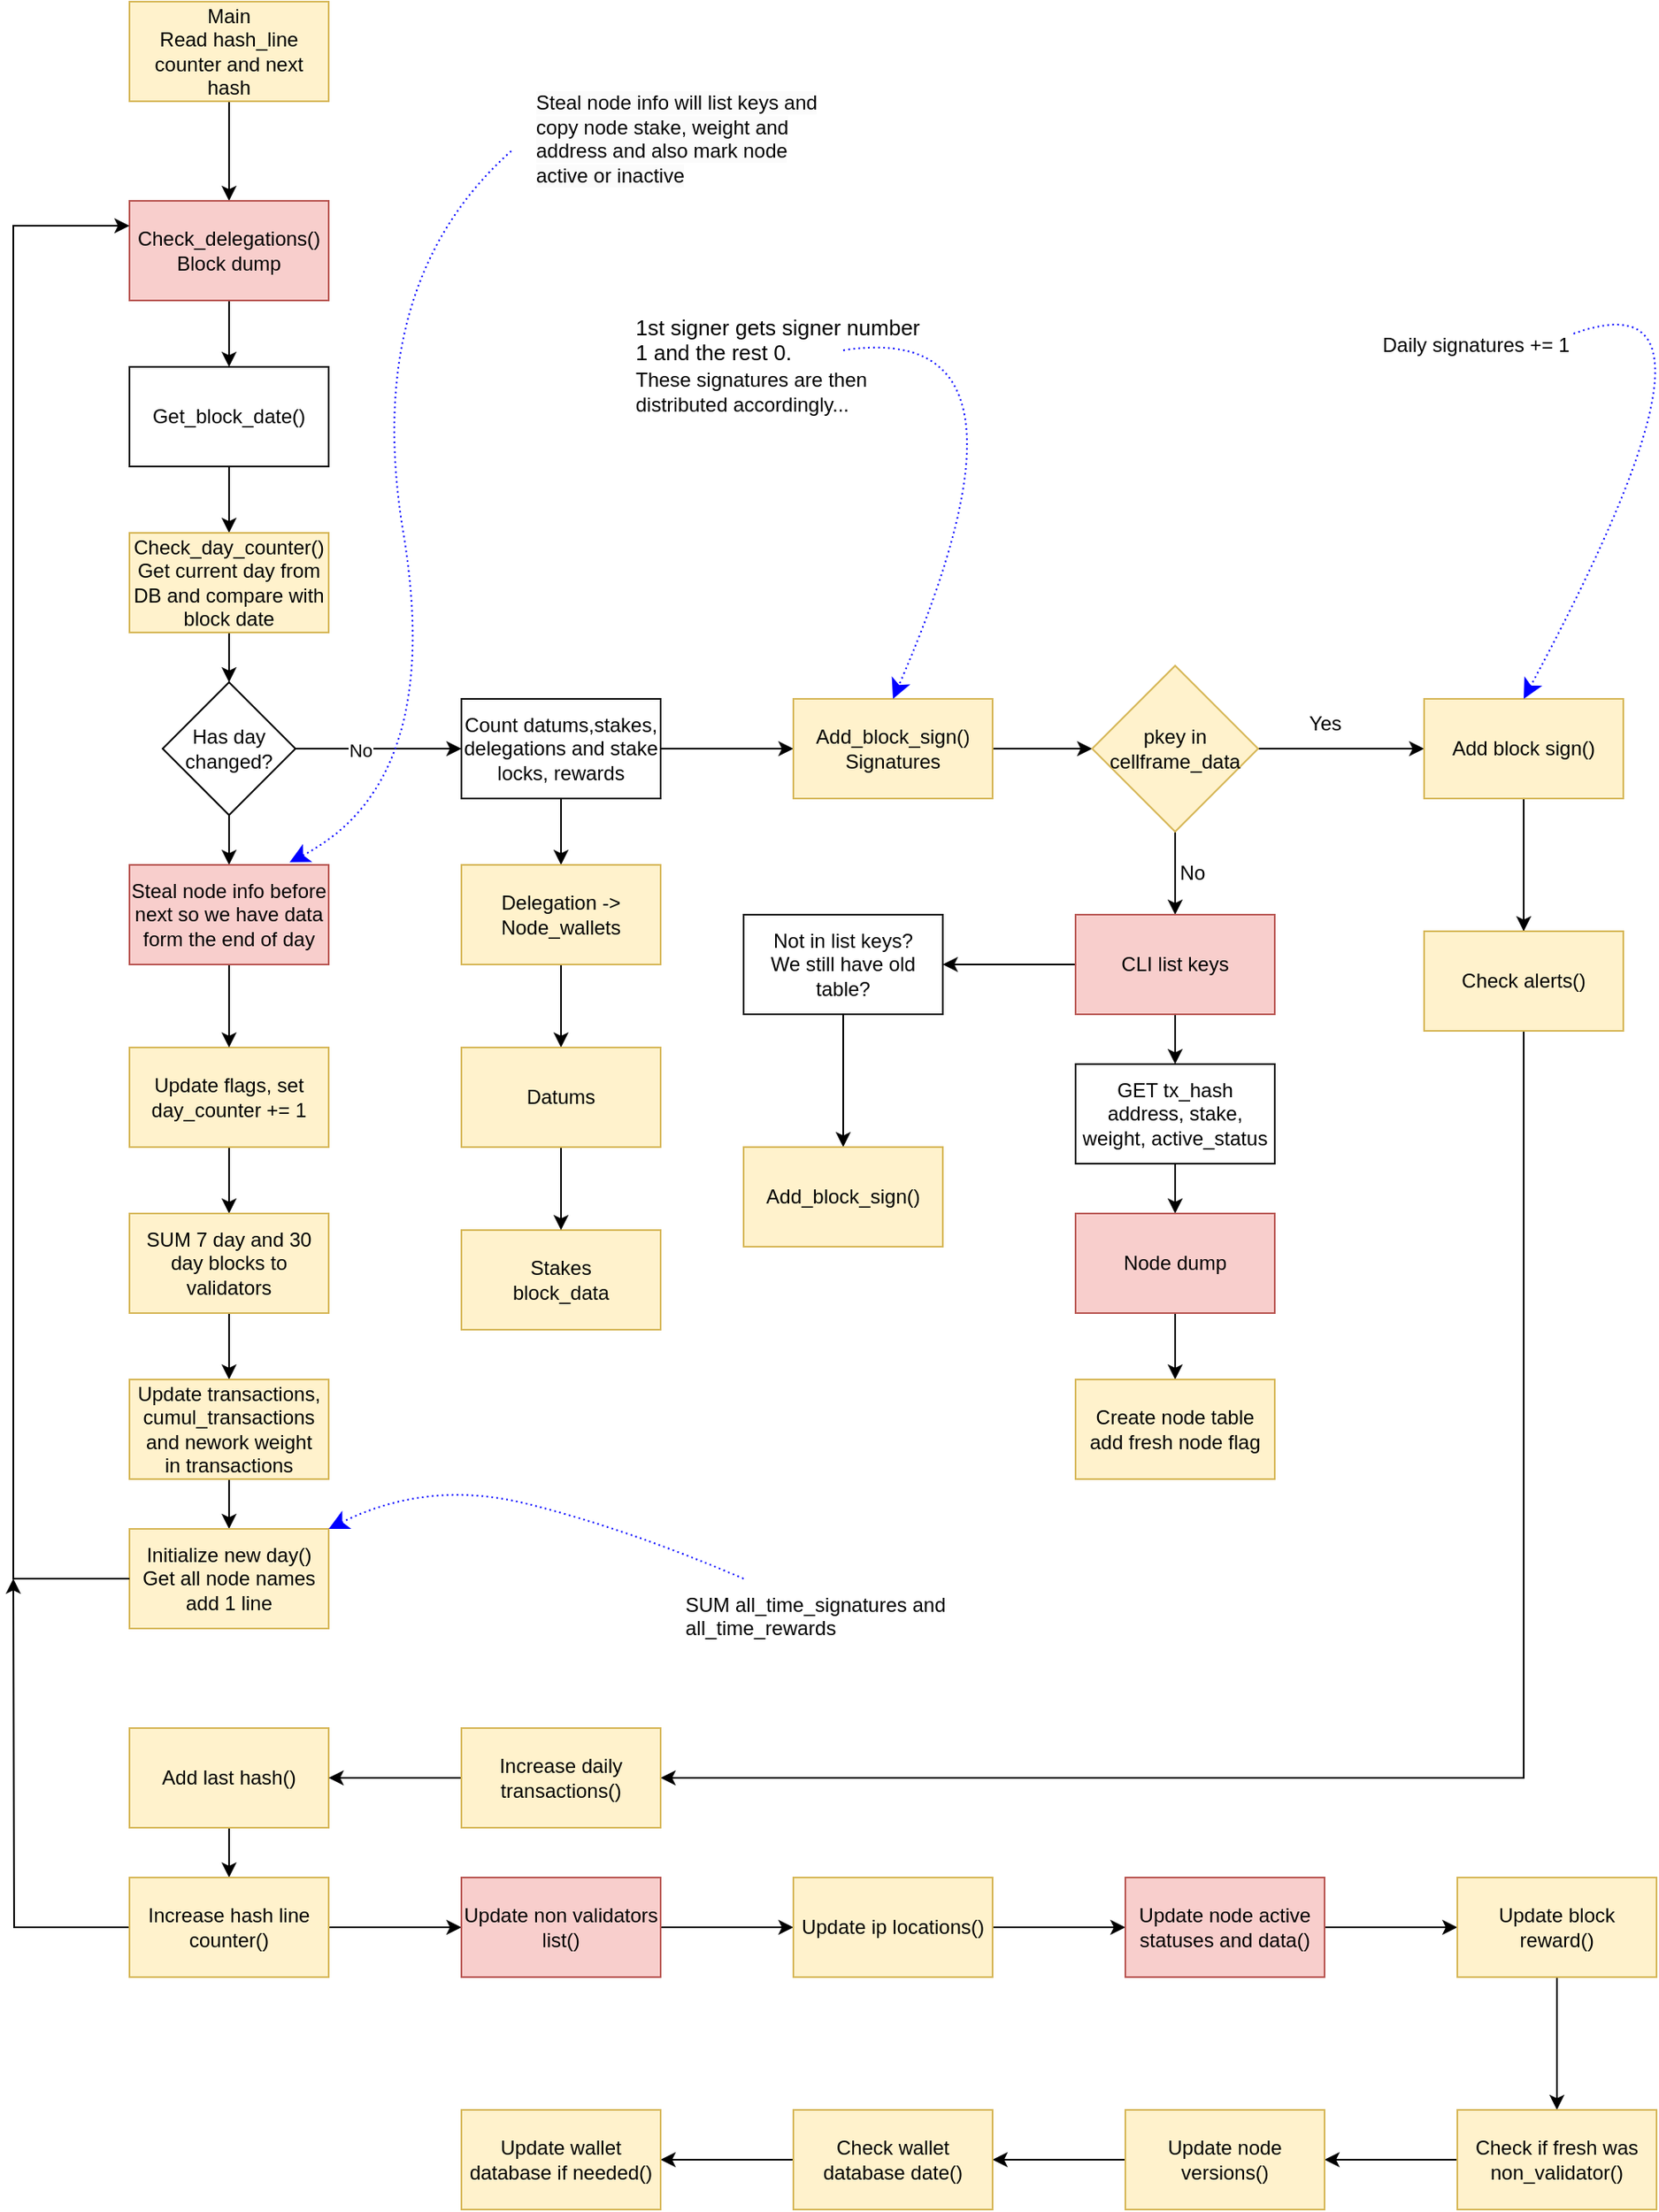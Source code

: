 <mxfile version="23.1.5" type="device">
  <diagram name="Page-1" id="nEMM6kYguk9zAG6f9f3N">
    <mxGraphModel dx="1042" dy="673" grid="1" gridSize="10" guides="1" tooltips="1" connect="1" arrows="1" fold="1" page="1" pageScale="1" pageWidth="1169" pageHeight="1654" math="0" shadow="0">
      <root>
        <mxCell id="0" />
        <mxCell id="1" parent="0" />
        <mxCell id="w4Lu_DOiICSq8x4ba23G-3" value="" style="edgeStyle=orthogonalEdgeStyle;rounded=0;orthogonalLoop=1;jettySize=auto;html=1;" parent="1" source="w4Lu_DOiICSq8x4ba23G-1" target="w4Lu_DOiICSq8x4ba23G-2" edge="1">
          <mxGeometry relative="1" as="geometry" />
        </mxCell>
        <mxCell id="w4Lu_DOiICSq8x4ba23G-1" value="Main&lt;br&gt;Read hash_line counter and next hash" style="rounded=0;whiteSpace=wrap;html=1;fillColor=#fff2cc;strokeColor=#d6b656;" parent="1" vertex="1">
          <mxGeometry x="130" y="50" width="120" height="60" as="geometry" />
        </mxCell>
        <mxCell id="vaK-UqUwYBDGM764JMia-19" value="" style="edgeStyle=orthogonalEdgeStyle;rounded=0;orthogonalLoop=1;jettySize=auto;html=1;endArrow=classic;endFill=1;" parent="1" source="w4Lu_DOiICSq8x4ba23G-2" target="vaK-UqUwYBDGM764JMia-18" edge="1">
          <mxGeometry relative="1" as="geometry" />
        </mxCell>
        <mxCell id="w4Lu_DOiICSq8x4ba23G-2" value="Check_delegations() Block dump" style="rounded=0;whiteSpace=wrap;html=1;fillColor=#f8cecc;strokeColor=#b85450;" parent="1" vertex="1">
          <mxGeometry x="130" y="170" width="120" height="60" as="geometry" />
        </mxCell>
        <mxCell id="vaK-UqUwYBDGM764JMia-26" value="" style="edgeStyle=orthogonalEdgeStyle;rounded=0;orthogonalLoop=1;jettySize=auto;html=1;" parent="1" source="vaK-UqUwYBDGM764JMia-5" target="vaK-UqUwYBDGM764JMia-25" edge="1">
          <mxGeometry relative="1" as="geometry" />
        </mxCell>
        <mxCell id="vaK-UqUwYBDGM764JMia-72" value="" style="edgeStyle=orthogonalEdgeStyle;rounded=0;orthogonalLoop=1;jettySize=auto;html=1;" parent="1" source="vaK-UqUwYBDGM764JMia-5" target="vaK-UqUwYBDGM764JMia-14" edge="1">
          <mxGeometry relative="1" as="geometry" />
        </mxCell>
        <mxCell id="vaK-UqUwYBDGM764JMia-5" value="Count datums,stakes, delegations and stake locks, rewards" style="rounded=0;whiteSpace=wrap;html=1;" parent="1" vertex="1">
          <mxGeometry x="330" y="470" width="120" height="60" as="geometry" />
        </mxCell>
        <mxCell id="vaK-UqUwYBDGM764JMia-30" value="" style="edgeStyle=orthogonalEdgeStyle;rounded=0;orthogonalLoop=1;jettySize=auto;html=1;" parent="1" source="vaK-UqUwYBDGM764JMia-14" target="vaK-UqUwYBDGM764JMia-29" edge="1">
          <mxGeometry relative="1" as="geometry" />
        </mxCell>
        <mxCell id="vaK-UqUwYBDGM764JMia-14" value="Add_block_sign()&lt;br&gt;Signatures" style="rounded=0;whiteSpace=wrap;html=1;fillColor=#fff2cc;strokeColor=#d6b656;" parent="1" vertex="1">
          <mxGeometry x="530" y="470" width="120" height="60" as="geometry" />
        </mxCell>
        <mxCell id="vaK-UqUwYBDGM764JMia-45" value="" style="edgeStyle=orthogonalEdgeStyle;rounded=0;orthogonalLoop=1;jettySize=auto;html=1;" parent="1" source="vaK-UqUwYBDGM764JMia-18" target="vaK-UqUwYBDGM764JMia-44" edge="1">
          <mxGeometry relative="1" as="geometry" />
        </mxCell>
        <mxCell id="vaK-UqUwYBDGM764JMia-18" value="Get_block_date()" style="rounded=0;whiteSpace=wrap;html=1;" parent="1" vertex="1">
          <mxGeometry x="130" y="270" width="120" height="60" as="geometry" />
        </mxCell>
        <mxCell id="vaK-UqUwYBDGM764JMia-70" value="" style="edgeStyle=orthogonalEdgeStyle;rounded=0;orthogonalLoop=1;jettySize=auto;html=1;" parent="1" source="vaK-UqUwYBDGM764JMia-25" target="vaK-UqUwYBDGM764JMia-28" edge="1">
          <mxGeometry relative="1" as="geometry" />
        </mxCell>
        <mxCell id="vaK-UqUwYBDGM764JMia-25" value="Delegation -&amp;gt; Node_wallets" style="whiteSpace=wrap;html=1;rounded=0;fillColor=#fff2cc;strokeColor=#d6b656;" parent="1" vertex="1">
          <mxGeometry x="330" y="570" width="120" height="60" as="geometry" />
        </mxCell>
        <mxCell id="vaK-UqUwYBDGM764JMia-27" value="Stakes&lt;br&gt;block_data" style="rounded=0;whiteSpace=wrap;html=1;fillColor=#fff2cc;strokeColor=#d6b656;" parent="1" vertex="1">
          <mxGeometry x="330" y="790" width="120" height="60" as="geometry" />
        </mxCell>
        <mxCell id="vaK-UqUwYBDGM764JMia-71" value="" style="edgeStyle=orthogonalEdgeStyle;rounded=0;orthogonalLoop=1;jettySize=auto;html=1;" parent="1" source="vaK-UqUwYBDGM764JMia-28" target="vaK-UqUwYBDGM764JMia-27" edge="1">
          <mxGeometry relative="1" as="geometry" />
        </mxCell>
        <UserObject label="Datums" tooltip="" id="vaK-UqUwYBDGM764JMia-28">
          <mxCell style="rounded=0;whiteSpace=wrap;html=1;fillColor=#fff2cc;strokeColor=#d6b656;" parent="1" vertex="1">
            <mxGeometry x="330" y="680" width="120" height="60" as="geometry" />
          </mxCell>
        </UserObject>
        <mxCell id="vaK-UqUwYBDGM764JMia-33" value="" style="edgeStyle=orthogonalEdgeStyle;rounded=0;orthogonalLoop=1;jettySize=auto;html=1;" parent="1" source="vaK-UqUwYBDGM764JMia-29" target="vaK-UqUwYBDGM764JMia-32" edge="1">
          <mxGeometry relative="1" as="geometry" />
        </mxCell>
        <mxCell id="vaK-UqUwYBDGM764JMia-36" value="" style="edgeStyle=orthogonalEdgeStyle;rounded=0;orthogonalLoop=1;jettySize=auto;html=1;" parent="1" source="vaK-UqUwYBDGM764JMia-29" target="vaK-UqUwYBDGM764JMia-35" edge="1">
          <mxGeometry relative="1" as="geometry" />
        </mxCell>
        <mxCell id="vaK-UqUwYBDGM764JMia-29" value="pkey in cellframe_data" style="rhombus;whiteSpace=wrap;html=1;rounded=0;fillColor=#fff2cc;strokeColor=#d6b656;" parent="1" vertex="1">
          <mxGeometry x="710" y="450" width="100" height="100" as="geometry" />
        </mxCell>
        <mxCell id="vaK-UqUwYBDGM764JMia-76" style="edgeStyle=orthogonalEdgeStyle;rounded=0;orthogonalLoop=1;jettySize=auto;html=1;entryX=1;entryY=0.5;entryDx=0;entryDy=0;" parent="1" source="vaK-UqUwYBDGM764JMia-32" target="eXyH-hDDAz1grfmfmLJK-12" edge="1">
          <mxGeometry relative="1" as="geometry">
            <Array as="points">
              <mxPoint x="970" y="1120" />
              <mxPoint x="470" y="1120" />
            </Array>
          </mxGeometry>
        </mxCell>
        <mxCell id="8WmXhRxBRQf2-hDD4rfy-7" value="" style="edgeStyle=orthogonalEdgeStyle;rounded=0;orthogonalLoop=1;jettySize=auto;html=1;" edge="1" parent="1" source="vaK-UqUwYBDGM764JMia-32" target="8WmXhRxBRQf2-hDD4rfy-6">
          <mxGeometry relative="1" as="geometry" />
        </mxCell>
        <mxCell id="vaK-UqUwYBDGM764JMia-32" value="Add block sign()" style="whiteSpace=wrap;html=1;rounded=0;fillColor=#fff2cc;strokeColor=#d6b656;" parent="1" vertex="1">
          <mxGeometry x="910" y="470" width="120" height="60" as="geometry" />
        </mxCell>
        <mxCell id="vaK-UqUwYBDGM764JMia-34" value="Yes" style="text;html=1;align=center;verticalAlign=middle;resizable=0;points=[];autosize=1;strokeColor=none;fillColor=none;" parent="1" vertex="1">
          <mxGeometry x="830" y="470" width="40" height="30" as="geometry" />
        </mxCell>
        <mxCell id="vaK-UqUwYBDGM764JMia-39" value="" style="edgeStyle=orthogonalEdgeStyle;rounded=0;orthogonalLoop=1;jettySize=auto;html=1;" parent="1" source="vaK-UqUwYBDGM764JMia-35" target="vaK-UqUwYBDGM764JMia-38" edge="1">
          <mxGeometry relative="1" as="geometry" />
        </mxCell>
        <mxCell id="8WmXhRxBRQf2-hDD4rfy-3" value="" style="edgeStyle=orthogonalEdgeStyle;rounded=0;orthogonalLoop=1;jettySize=auto;html=1;" edge="1" parent="1" source="vaK-UqUwYBDGM764JMia-35" target="8WmXhRxBRQf2-hDD4rfy-2">
          <mxGeometry relative="1" as="geometry" />
        </mxCell>
        <mxCell id="vaK-UqUwYBDGM764JMia-35" value="CLI list keys" style="whiteSpace=wrap;html=1;rounded=0;fillColor=#f8cecc;strokeColor=#b85450;" parent="1" vertex="1">
          <mxGeometry x="700" y="600" width="120" height="60" as="geometry" />
        </mxCell>
        <mxCell id="vaK-UqUwYBDGM764JMia-41" value="" style="edgeStyle=orthogonalEdgeStyle;rounded=0;orthogonalLoop=1;jettySize=auto;html=1;" parent="1" source="vaK-UqUwYBDGM764JMia-38" target="vaK-UqUwYBDGM764JMia-40" edge="1">
          <mxGeometry relative="1" as="geometry" />
        </mxCell>
        <mxCell id="vaK-UqUwYBDGM764JMia-38" value="GET tx_hash&lt;br&gt;address, stake, weight, active_status" style="whiteSpace=wrap;html=1;rounded=0;" parent="1" vertex="1">
          <mxGeometry x="700" y="690" width="120" height="60" as="geometry" />
        </mxCell>
        <mxCell id="vaK-UqUwYBDGM764JMia-43" value="" style="edgeStyle=orthogonalEdgeStyle;rounded=0;orthogonalLoop=1;jettySize=auto;html=1;" parent="1" source="vaK-UqUwYBDGM764JMia-40" target="vaK-UqUwYBDGM764JMia-42" edge="1">
          <mxGeometry relative="1" as="geometry" />
        </mxCell>
        <mxCell id="vaK-UqUwYBDGM764JMia-40" value="Node dump" style="whiteSpace=wrap;html=1;rounded=0;fillColor=#f8cecc;strokeColor=#b85450;" parent="1" vertex="1">
          <mxGeometry x="700" y="780" width="120" height="60" as="geometry" />
        </mxCell>
        <mxCell id="vaK-UqUwYBDGM764JMia-42" value="Create node table add fresh node flag" style="whiteSpace=wrap;html=1;rounded=0;fillColor=#fff2cc;strokeColor=#d6b656;" parent="1" vertex="1">
          <mxGeometry x="700" y="880" width="120" height="60" as="geometry" />
        </mxCell>
        <mxCell id="vaK-UqUwYBDGM764JMia-47" value="" style="edgeStyle=orthogonalEdgeStyle;rounded=0;orthogonalLoop=1;jettySize=auto;html=1;" parent="1" source="vaK-UqUwYBDGM764JMia-44" target="vaK-UqUwYBDGM764JMia-46" edge="1">
          <mxGeometry relative="1" as="geometry" />
        </mxCell>
        <mxCell id="vaK-UqUwYBDGM764JMia-44" value="Check_day_counter()&lt;br&gt;Get current day from DB and compare with block date" style="whiteSpace=wrap;html=1;rounded=0;fillColor=#fff2cc;strokeColor=#d6b656;" parent="1" vertex="1">
          <mxGeometry x="130" y="370" width="120" height="60" as="geometry" />
        </mxCell>
        <mxCell id="vaK-UqUwYBDGM764JMia-68" value="" style="edgeStyle=orthogonalEdgeStyle;rounded=0;orthogonalLoop=1;jettySize=auto;html=1;" parent="1" source="vaK-UqUwYBDGM764JMia-46" target="vaK-UqUwYBDGM764JMia-5" edge="1">
          <mxGeometry relative="1" as="geometry" />
        </mxCell>
        <mxCell id="vaK-UqUwYBDGM764JMia-69" value="No" style="edgeLabel;html=1;align=center;verticalAlign=middle;resizable=0;points=[];" parent="vaK-UqUwYBDGM764JMia-68" vertex="1" connectable="0">
          <mxGeometry x="-0.222" y="-1" relative="1" as="geometry">
            <mxPoint as="offset" />
          </mxGeometry>
        </mxCell>
        <mxCell id="eXyH-hDDAz1grfmfmLJK-4" value="" style="edgeStyle=orthogonalEdgeStyle;rounded=0;orthogonalLoop=1;jettySize=auto;html=1;" parent="1" source="vaK-UqUwYBDGM764JMia-46" target="eXyH-hDDAz1grfmfmLJK-1" edge="1">
          <mxGeometry relative="1" as="geometry" />
        </mxCell>
        <mxCell id="vaK-UqUwYBDGM764JMia-46" value="Has day changed?" style="rhombus;whiteSpace=wrap;html=1;rounded=0;" parent="1" vertex="1">
          <mxGeometry x="150" y="460" width="80" height="80" as="geometry" />
        </mxCell>
        <mxCell id="vaK-UqUwYBDGM764JMia-56" value="" style="edgeStyle=orthogonalEdgeStyle;rounded=0;orthogonalLoop=1;jettySize=auto;html=1;" parent="1" source="vaK-UqUwYBDGM764JMia-52" target="vaK-UqUwYBDGM764JMia-55" edge="1">
          <mxGeometry relative="1" as="geometry" />
        </mxCell>
        <mxCell id="vaK-UqUwYBDGM764JMia-52" value="Update flags, set day_counter += 1" style="whiteSpace=wrap;html=1;rounded=0;fillColor=#fff2cc;strokeColor=#d6b656;" parent="1" vertex="1">
          <mxGeometry x="130" y="680" width="120" height="60" as="geometry" />
        </mxCell>
        <mxCell id="vaK-UqUwYBDGM764JMia-60" value="" style="edgeStyle=orthogonalEdgeStyle;rounded=0;orthogonalLoop=1;jettySize=auto;html=1;" parent="1" source="vaK-UqUwYBDGM764JMia-55" target="vaK-UqUwYBDGM764JMia-59" edge="1">
          <mxGeometry relative="1" as="geometry" />
        </mxCell>
        <mxCell id="vaK-UqUwYBDGM764JMia-55" value="SUM 7 day and 30 day blocks to validators" style="whiteSpace=wrap;html=1;rounded=0;fillColor=#fff2cc;strokeColor=#d6b656;" parent="1" vertex="1">
          <mxGeometry x="130" y="780" width="120" height="60" as="geometry" />
        </mxCell>
        <mxCell id="vaK-UqUwYBDGM764JMia-62" value="" style="edgeStyle=orthogonalEdgeStyle;rounded=0;orthogonalLoop=1;jettySize=auto;html=1;" parent="1" source="vaK-UqUwYBDGM764JMia-59" target="vaK-UqUwYBDGM764JMia-61" edge="1">
          <mxGeometry relative="1" as="geometry" />
        </mxCell>
        <mxCell id="vaK-UqUwYBDGM764JMia-59" value="Update transactions, cumul_transactions and nework weight&lt;br&gt;in transactions" style="whiteSpace=wrap;html=1;fillColor=#fff2cc;strokeColor=#d6b656;rounded=0;" parent="1" vertex="1">
          <mxGeometry x="130" y="880" width="120" height="60" as="geometry" />
        </mxCell>
        <mxCell id="vaK-UqUwYBDGM764JMia-61" value="Initialize new day()&lt;br&gt;Get all node names&lt;br&gt;add 1 line" style="whiteSpace=wrap;html=1;fillColor=#fff2cc;strokeColor=#d6b656;rounded=0;" parent="1" vertex="1">
          <mxGeometry x="130" y="970" width="120" height="60" as="geometry" />
        </mxCell>
        <mxCell id="vaK-UqUwYBDGM764JMia-63" value="" style="endArrow=classic;html=1;rounded=0;exitX=0;exitY=0.5;exitDx=0;exitDy=0;entryX=0;entryY=0.25;entryDx=0;entryDy=0;" parent="1" source="vaK-UqUwYBDGM764JMia-61" target="w4Lu_DOiICSq8x4ba23G-2" edge="1">
          <mxGeometry width="50" height="50" relative="1" as="geometry">
            <mxPoint x="80" y="890" as="sourcePoint" />
            <mxPoint x="110" y="170" as="targetPoint" />
            <Array as="points">
              <mxPoint x="60" y="1000" />
              <mxPoint x="60" y="185" />
            </Array>
          </mxGeometry>
        </mxCell>
        <mxCell id="vaK-UqUwYBDGM764JMia-73" value="No" style="text;html=1;align=center;verticalAlign=middle;resizable=0;points=[];autosize=1;strokeColor=none;fillColor=none;" parent="1" vertex="1">
          <mxGeometry x="750" y="560" width="40" height="30" as="geometry" />
        </mxCell>
        <mxCell id="vaK-UqUwYBDGM764JMia-78" value="" style="edgeStyle=orthogonalEdgeStyle;rounded=0;orthogonalLoop=1;jettySize=auto;html=1;" parent="1" source="vaK-UqUwYBDGM764JMia-75" target="vaK-UqUwYBDGM764JMia-77" edge="1">
          <mxGeometry relative="1" as="geometry" />
        </mxCell>
        <mxCell id="vaK-UqUwYBDGM764JMia-75" value="Add last hash()" style="rounded=0;whiteSpace=wrap;html=1;fillColor=#fff2cc;strokeColor=#d6b656;" parent="1" vertex="1">
          <mxGeometry x="130" y="1090" width="120" height="60" as="geometry" />
        </mxCell>
        <mxCell id="vaK-UqUwYBDGM764JMia-80" value="" style="edgeStyle=orthogonalEdgeStyle;rounded=0;orthogonalLoop=1;jettySize=auto;html=1;" parent="1" source="vaK-UqUwYBDGM764JMia-77" target="vaK-UqUwYBDGM764JMia-79" edge="1">
          <mxGeometry relative="1" as="geometry" />
        </mxCell>
        <mxCell id="8WmXhRxBRQf2-hDD4rfy-1" style="edgeStyle=orthogonalEdgeStyle;rounded=0;orthogonalLoop=1;jettySize=auto;html=1;" edge="1" parent="1" source="vaK-UqUwYBDGM764JMia-77">
          <mxGeometry relative="1" as="geometry">
            <mxPoint x="60" y="1000" as="targetPoint" />
          </mxGeometry>
        </mxCell>
        <mxCell id="vaK-UqUwYBDGM764JMia-77" value="Increase hash line counter()" style="whiteSpace=wrap;html=1;fillColor=#fff2cc;strokeColor=#d6b656;rounded=0;" parent="1" vertex="1">
          <mxGeometry x="130" y="1180" width="120" height="60" as="geometry" />
        </mxCell>
        <mxCell id="vaK-UqUwYBDGM764JMia-82" value="" style="edgeStyle=orthogonalEdgeStyle;rounded=0;orthogonalLoop=1;jettySize=auto;html=1;" parent="1" source="vaK-UqUwYBDGM764JMia-79" target="vaK-UqUwYBDGM764JMia-81" edge="1">
          <mxGeometry relative="1" as="geometry" />
        </mxCell>
        <mxCell id="vaK-UqUwYBDGM764JMia-79" value="Update non validators list()" style="whiteSpace=wrap;html=1;fillColor=#f8cecc;strokeColor=#b85450;rounded=0;" parent="1" vertex="1">
          <mxGeometry x="330" y="1180" width="120" height="60" as="geometry" />
        </mxCell>
        <mxCell id="vaK-UqUwYBDGM764JMia-84" value="" style="edgeStyle=orthogonalEdgeStyle;rounded=0;orthogonalLoop=1;jettySize=auto;html=1;" parent="1" source="vaK-UqUwYBDGM764JMia-81" target="vaK-UqUwYBDGM764JMia-83" edge="1">
          <mxGeometry relative="1" as="geometry" />
        </mxCell>
        <mxCell id="vaK-UqUwYBDGM764JMia-81" value="Update ip locations()" style="whiteSpace=wrap;html=1;fillColor=#fff2cc;strokeColor=#d6b656;rounded=0;" parent="1" vertex="1">
          <mxGeometry x="530" y="1180" width="120" height="60" as="geometry" />
        </mxCell>
        <mxCell id="vaK-UqUwYBDGM764JMia-86" value="" style="edgeStyle=orthogonalEdgeStyle;rounded=0;orthogonalLoop=1;jettySize=auto;html=1;" parent="1" source="vaK-UqUwYBDGM764JMia-83" target="vaK-UqUwYBDGM764JMia-85" edge="1">
          <mxGeometry relative="1" as="geometry" />
        </mxCell>
        <mxCell id="vaK-UqUwYBDGM764JMia-83" value="Update node active statuses and data()" style="whiteSpace=wrap;html=1;fillColor=#f8cecc;strokeColor=#b85450;rounded=0;" parent="1" vertex="1">
          <mxGeometry x="730" y="1180" width="120" height="60" as="geometry" />
        </mxCell>
        <mxCell id="vaK-UqUwYBDGM764JMia-88" value="" style="edgeStyle=orthogonalEdgeStyle;rounded=0;orthogonalLoop=1;jettySize=auto;html=1;" parent="1" source="vaK-UqUwYBDGM764JMia-85" target="vaK-UqUwYBDGM764JMia-87" edge="1">
          <mxGeometry relative="1" as="geometry" />
        </mxCell>
        <mxCell id="vaK-UqUwYBDGM764JMia-85" value="Update block reward()" style="whiteSpace=wrap;html=1;fillColor=#fff2cc;strokeColor=#d6b656;rounded=0;" parent="1" vertex="1">
          <mxGeometry x="930" y="1180" width="120" height="60" as="geometry" />
        </mxCell>
        <mxCell id="vaK-UqUwYBDGM764JMia-90" value="" style="edgeStyle=orthogonalEdgeStyle;rounded=0;orthogonalLoop=1;jettySize=auto;html=1;" parent="1" source="vaK-UqUwYBDGM764JMia-87" target="vaK-UqUwYBDGM764JMia-89" edge="1">
          <mxGeometry relative="1" as="geometry" />
        </mxCell>
        <mxCell id="vaK-UqUwYBDGM764JMia-87" value="Check if fresh was non_validator()" style="whiteSpace=wrap;html=1;fillColor=#fff2cc;strokeColor=#d6b656;rounded=0;" parent="1" vertex="1">
          <mxGeometry x="930" y="1320" width="120" height="60" as="geometry" />
        </mxCell>
        <mxCell id="vaK-UqUwYBDGM764JMia-92" value="" style="edgeStyle=orthogonalEdgeStyle;rounded=0;orthogonalLoop=1;jettySize=auto;html=1;" parent="1" source="vaK-UqUwYBDGM764JMia-89" target="vaK-UqUwYBDGM764JMia-91" edge="1">
          <mxGeometry relative="1" as="geometry" />
        </mxCell>
        <mxCell id="vaK-UqUwYBDGM764JMia-89" value="Update node versions()" style="whiteSpace=wrap;html=1;fillColor=#fff2cc;strokeColor=#d6b656;rounded=0;" parent="1" vertex="1">
          <mxGeometry x="730" y="1320" width="120" height="60" as="geometry" />
        </mxCell>
        <mxCell id="vaK-UqUwYBDGM764JMia-94" value="" style="edgeStyle=orthogonalEdgeStyle;rounded=0;orthogonalLoop=1;jettySize=auto;html=1;" parent="1" source="vaK-UqUwYBDGM764JMia-91" target="vaK-UqUwYBDGM764JMia-93" edge="1">
          <mxGeometry relative="1" as="geometry" />
        </mxCell>
        <mxCell id="vaK-UqUwYBDGM764JMia-91" value="Check wallet database date()" style="whiteSpace=wrap;html=1;fillColor=#fff2cc;strokeColor=#d6b656;rounded=0;" parent="1" vertex="1">
          <mxGeometry x="530" y="1320" width="120" height="60" as="geometry" />
        </mxCell>
        <mxCell id="vaK-UqUwYBDGM764JMia-93" value="Update wallet database if needed()" style="whiteSpace=wrap;html=1;fillColor=#fff2cc;strokeColor=#d6b656;rounded=0;" parent="1" vertex="1">
          <mxGeometry x="330" y="1320" width="120" height="60" as="geometry" />
        </mxCell>
        <mxCell id="eXyH-hDDAz1grfmfmLJK-3" value="" style="edgeStyle=orthogonalEdgeStyle;rounded=0;orthogonalLoop=1;jettySize=auto;html=1;" parent="1" source="eXyH-hDDAz1grfmfmLJK-1" target="vaK-UqUwYBDGM764JMia-52" edge="1">
          <mxGeometry relative="1" as="geometry" />
        </mxCell>
        <mxCell id="eXyH-hDDAz1grfmfmLJK-1" value="Steal node info before next so we have data form the end of day" style="rounded=0;whiteSpace=wrap;html=1;fillColor=#f8cecc;strokeColor=#b85450;" parent="1" vertex="1">
          <mxGeometry x="130" y="570" width="120" height="60" as="geometry" />
        </mxCell>
        <mxCell id="eXyH-hDDAz1grfmfmLJK-8" value="" style="curved=1;endArrow=classic;html=1;rounded=0;exitX=0;exitY=0;exitDx=130;exitDy=10;exitPerimeter=0;entryX=0.804;entryY=-0.027;entryDx=0;entryDy=0;entryPerimeter=0;dashed=1;dashPattern=1 2;targetPerimeterSpacing=0;sourcePerimeterSpacing=0;endSize=9;strokeColor=#0000FF;" parent="1" target="eXyH-hDDAz1grfmfmLJK-1" edge="1">
          <mxGeometry width="50" height="50" relative="1" as="geometry">
            <mxPoint x="360" y="140" as="sourcePoint" />
            <mxPoint x="440" y="320" as="targetPoint" />
            <Array as="points">
              <mxPoint x="270" y="220" />
              <mxPoint x="320" y="520" />
            </Array>
          </mxGeometry>
        </mxCell>
        <mxCell id="eXyH-hDDAz1grfmfmLJK-11" value="" style="curved=1;endArrow=classic;html=1;rounded=0;exitX=0;exitY=0.5;exitDx=0;exitDy=0;exitPerimeter=0;entryX=0.5;entryY=0;entryDx=0;entryDy=0;dashed=1;dashPattern=1 2;targetPerimeterSpacing=0;sourcePerimeterSpacing=0;endSize=9;strokeColor=#0000FF;" parent="1" target="vaK-UqUwYBDGM764JMia-14" edge="1">
          <mxGeometry width="50" height="50" relative="1" as="geometry">
            <mxPoint x="560" y="260" as="sourcePoint" />
            <mxPoint x="616" y="438" as="targetPoint" />
            <Array as="points">
              <mxPoint x="690" y="240" />
            </Array>
          </mxGeometry>
        </mxCell>
        <mxCell id="eXyH-hDDAz1grfmfmLJK-13" value="" style="edgeStyle=orthogonalEdgeStyle;rounded=0;orthogonalLoop=1;jettySize=auto;html=1;" parent="1" source="eXyH-hDDAz1grfmfmLJK-12" target="vaK-UqUwYBDGM764JMia-75" edge="1">
          <mxGeometry relative="1" as="geometry" />
        </mxCell>
        <mxCell id="eXyH-hDDAz1grfmfmLJK-12" value="Increase daily transactions()" style="rounded=0;whiteSpace=wrap;html=1;fillColor=#fff2cc;strokeColor=#d6b656;" parent="1" vertex="1">
          <mxGeometry x="330" y="1090" width="120" height="60" as="geometry" />
        </mxCell>
        <mxCell id="eXyH-hDDAz1grfmfmLJK-15" value="" style="curved=1;endArrow=classic;html=1;rounded=0;exitX=0;exitY=0.5;exitDx=0;exitDy=0;exitPerimeter=0;entryX=0.5;entryY=0;entryDx=0;entryDy=0;dashed=1;dashPattern=1 2;targetPerimeterSpacing=7;sourcePerimeterSpacing=0;endSize=9;strokeColor=#0000FF;" parent="1" target="vaK-UqUwYBDGM764JMia-32" edge="1">
          <mxGeometry width="50" height="50" relative="1" as="geometry">
            <mxPoint x="1000" y="250" as="sourcePoint" />
            <mxPoint x="1010" y="440" as="targetPoint" />
            <Array as="points">
              <mxPoint x="1110" y="210" />
            </Array>
          </mxGeometry>
        </mxCell>
        <mxCell id="eXyH-hDDAz1grfmfmLJK-17" value="" style="curved=1;endArrow=classic;html=1;rounded=0;entryX=1;entryY=0;entryDx=0;entryDy=0;dashed=1;dashPattern=1 2;targetPerimeterSpacing=0;sourcePerimeterSpacing=0;endSize=9;strokeColor=#0000FF;exitX=0;exitY=0;exitDx=140;exitDy=60;exitPerimeter=0;" parent="1" target="vaK-UqUwYBDGM764JMia-61" edge="1">
          <mxGeometry width="50" height="50" relative="1" as="geometry">
            <mxPoint x="500" y="1000" as="sourcePoint" />
            <mxPoint x="470" y="850" as="targetPoint" />
            <Array as="points">
              <mxPoint x="430" y="970" />
              <mxPoint x="310" y="940" />
            </Array>
          </mxGeometry>
        </mxCell>
        <mxCell id="eXyH-hDDAz1grfmfmLJK-18" value="&lt;h1 style=&quot;font-size: 13px;&quot;&gt;&lt;span style=&quot;font-weight: normal;&quot;&gt;1st signer gets signer number 1 and the rest 0.&lt;/span&gt;&lt;br style=&quot;border-color: var(--border-color); font-size: 12px; font-weight: 400; text-align: center;&quot;&gt;&lt;span style=&quot;font-size: 12px; font-weight: 400; text-align: center;&quot;&gt;These signatures are then distributed accordingly...&lt;/span&gt;&lt;br&gt;&lt;/h1&gt;" style="text;html=1;spacing=5;spacingTop=-20;whiteSpace=wrap;overflow=hidden;rounded=0;" parent="1" vertex="1">
          <mxGeometry x="430" y="240" width="190" height="70" as="geometry" />
        </mxCell>
        <mxCell id="eXyH-hDDAz1grfmfmLJK-19" value="&#xa;&lt;span style=&quot;color: rgb(0, 0, 0); font-family: Helvetica; font-size: 12px; font-style: normal; font-variant-ligatures: normal; font-variant-caps: normal; font-weight: 400; letter-spacing: normal; orphans: 2; text-align: center; text-indent: 0px; text-transform: none; widows: 2; word-spacing: 0px; -webkit-text-stroke-width: 0px; background-color: rgb(251, 251, 251); text-decoration-thickness: initial; text-decoration-style: initial; text-decoration-color: initial; float: none; display: inline !important;&quot;&gt;Steal node info will list keys and copy node stake, weight and address and also mark node active or inactive&lt;/span&gt;&#xa;&#xa;" style="text;html=1;spacing=5;spacingTop=-20;whiteSpace=wrap;overflow=hidden;rounded=0;" parent="1" vertex="1">
          <mxGeometry x="370" y="100" width="190" height="80" as="geometry" />
        </mxCell>
        <mxCell id="eXyH-hDDAz1grfmfmLJK-20" value="Daily signatures += 1" style="text;html=1;spacing=5;spacingTop=-20;whiteSpace=wrap;overflow=hidden;rounded=0;" parent="1" vertex="1">
          <mxGeometry x="880" y="260" width="150" height="20" as="geometry" />
        </mxCell>
        <mxCell id="eXyH-hDDAz1grfmfmLJK-23" value="&lt;br&gt;&lt;br&gt;SUM all_time_signatures and all_time_rewards" style="text;html=1;spacing=5;spacingTop=-20;whiteSpace=wrap;overflow=hidden;rounded=0;" parent="1" vertex="1">
          <mxGeometry x="460" y="990" width="190" height="80" as="geometry" />
        </mxCell>
        <mxCell id="8WmXhRxBRQf2-hDD4rfy-5" value="" style="edgeStyle=orthogonalEdgeStyle;rounded=0;orthogonalLoop=1;jettySize=auto;html=1;" edge="1" parent="1" source="8WmXhRxBRQf2-hDD4rfy-2" target="8WmXhRxBRQf2-hDD4rfy-4">
          <mxGeometry relative="1" as="geometry" />
        </mxCell>
        <mxCell id="8WmXhRxBRQf2-hDD4rfy-2" value="Not in list keys?&lt;br&gt;We still have old table?" style="whiteSpace=wrap;html=1;rounded=0;" vertex="1" parent="1">
          <mxGeometry x="500" y="600" width="120" height="60" as="geometry" />
        </mxCell>
        <mxCell id="8WmXhRxBRQf2-hDD4rfy-4" value="Add_block_sign()" style="whiteSpace=wrap;html=1;rounded=0;fillColor=#fff2cc;strokeColor=#d6b656;" vertex="1" parent="1">
          <mxGeometry x="500" y="740" width="120" height="60" as="geometry" />
        </mxCell>
        <mxCell id="8WmXhRxBRQf2-hDD4rfy-6" value="Check alerts()" style="whiteSpace=wrap;html=1;fillColor=#fff2cc;strokeColor=#d6b656;rounded=0;" vertex="1" parent="1">
          <mxGeometry x="910" y="610" width="120" height="60" as="geometry" />
        </mxCell>
      </root>
    </mxGraphModel>
  </diagram>
</mxfile>
